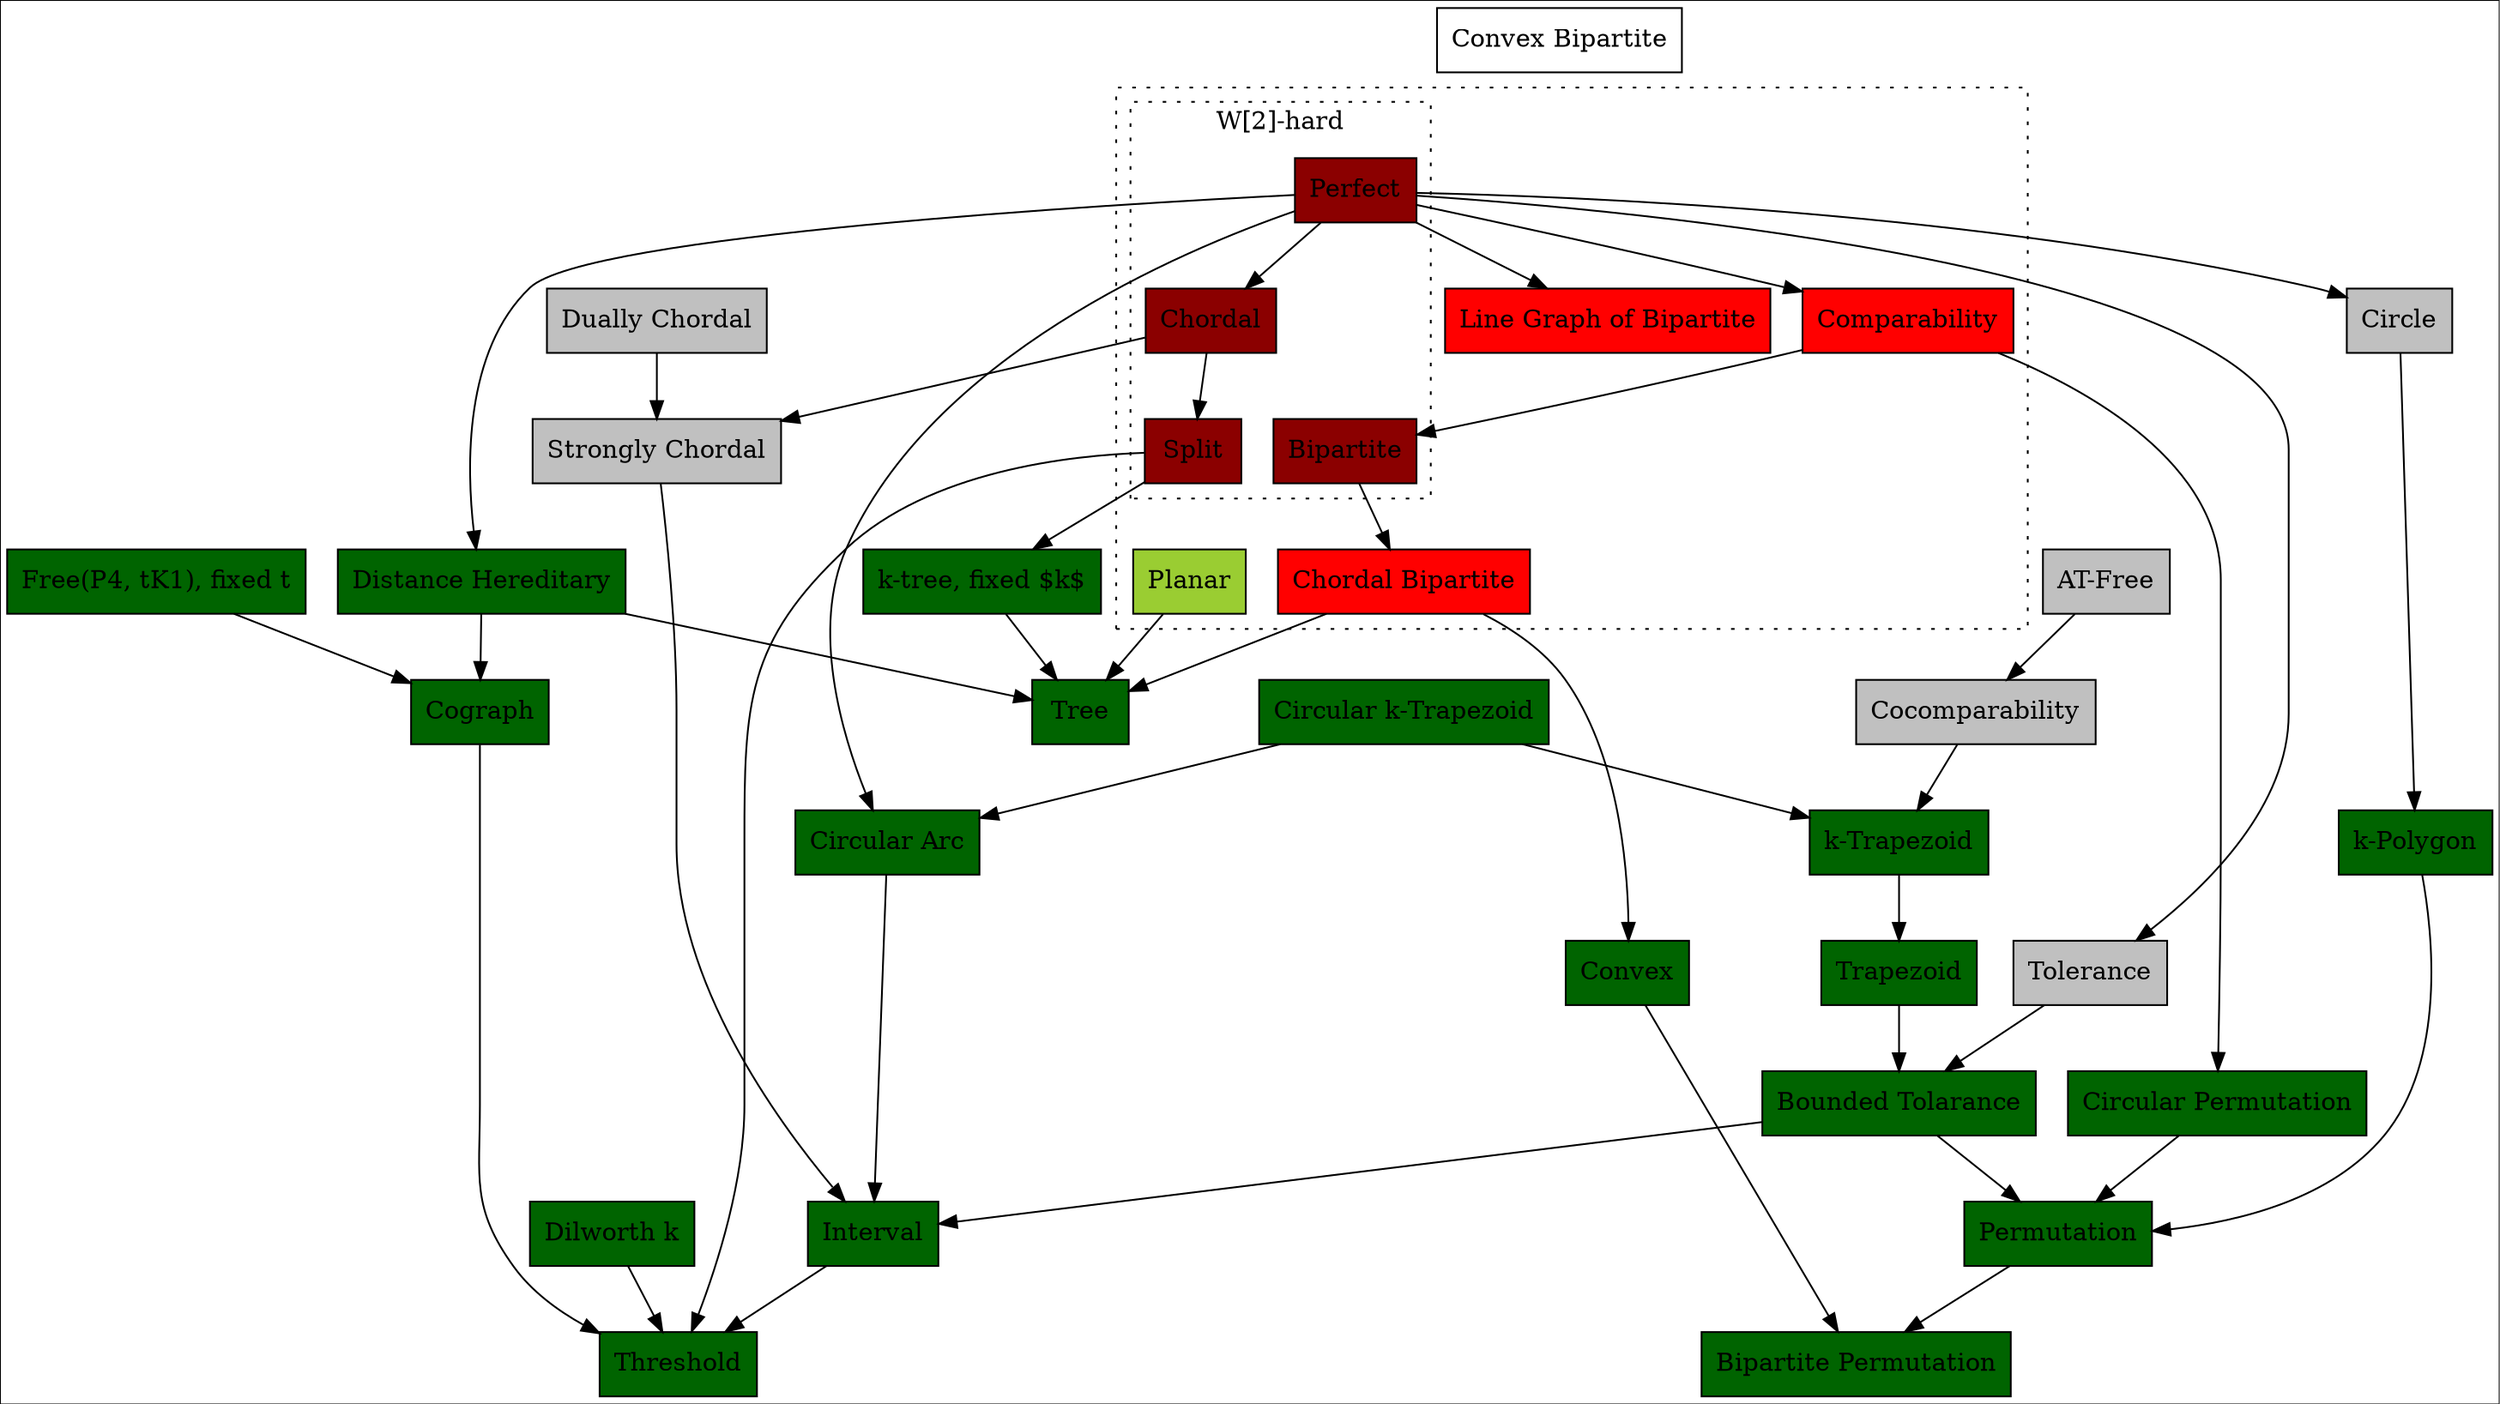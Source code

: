 digraph {
  
  rankdir="TB"
  newrank=true;
  colorscheme="spectral11"
  // Global Layouting
  node [shape=record,style="filled",fillcolor="white"];
 
  "0" [style = invis]

    "0" -> Perfect [style=invis]
    
// NP Complete
  subgraph cluster_npc {
    subgraph cluster_Whard {
        Perfect  [label="Perfect",fillcolor=darkred];
        Split  [label="Split",fillcolor=darkred];
        Chordal [label="Chordal",fillcolor=darkred];
    Bipartite [label="Bipartite",fillcolor=darkred];    
        label="W[2]-hard";
        graph[style=dotted];
    }
    Planar [label="Planar",fillcolor=yellowgreen];
    LOB [label="Line Graph of Bipartite",fillcolor=red];
    ChordalBipartite  [label="Chordal Bipartite",fillcolor=red];
    Comparability  [label="Comparability",fillcolor=red]; 

    graph[style=dotted];
  }
  //  Block  [label="Block"];
    ConvexBipartite  [label="Convex Bipartite"];
  
 // Polytime;
    Interval  [label="Interval",fillcolor=darkgreen];
    CircularArc [label="Circular Arc",fillcolor=darkgreen]; 
    Permutation  [label="Permutation",fillcolor=darkgreen];
    CircularPermutation  [label="Circular Permutation",fillcolor=darkgreen];
    BipartitePermutation  [label="Bipartite Permutation",fillcolor=darkgreen];
    Convex  [label="Convex",fillcolor=darkgreen];
    KPolygon  [label="k-Polygon",fillcolor=darkgreen];
    KTreeFixed [label="k-tree, fixed $k$",fillcolor=darkgreen];
    Cograph  [label="Cograph",fillcolor=darkgreen];  
    Threshold  [label=  "Threshold",fillcolor=darkgreen]; 
    DilworthK  [label="Dilworth k",fillcolor=darkgreen];  
    P4tK1  [label="Free(P4, tK1), fixed t",fillcolor=darkgreen];
    DistanceHereditary  [label="Distance Hereditary",fillcolor=darkgreen];
    KPolygon  [label="k-Polygon",fillcolor=darkgreen];
    BoundedTolerance  [label="Bounded Tolarance",fillcolor=darkgreen];
    Trapezoid  [label="Trapezoid",fillcolor=darkgreen];
    KTrapezoid  [label="k-Trapezoid",fillcolor=darkgreen];
    CircularKTrapezoid  [label="Circular k-Trapezoid",fillcolor=darkgreen];
    Tree  [label="Tree",fillcolor=darkgreen];

 // Unknown
    Tolerance [label="Tolerance",fillcolor="gray",style="filled"];
    ATFree  [label="AT-Free",fillcolor="gray"];
    CComparability  [label="Cocomparability",fillcolor="gray"];
    Tolerance  [label="Tolerance",fillcolor="gray"];
    StronglyChordal  [label="Strongly Chordal",fillcolor="gray"];
    DuallyChordal  [label="Dually Chordal",fillcolor="gray"];
    Circle  [label="Circle",fillcolor="gray"];


    // INSIDE NP and ?
    Perfect -> Chordal
    Perfect -> Comparability
    Perfect -> Tolerance
	Perfect -> Circle
    Perfect -> LOB
    Perfect -> CircularArc
    
    Bipartite -> ChordalBipartite
    Chordal -> Split

    ATFree -> CComparability    

    // INSIDE P
    Permutation -> BipartitePermutation
    Convex -> BipartitePermutation
    
    
    CircularPermutation -> Permutation
    BoundedTolerance -> Permutation
    KPolygon -> Permutation

    Perfect -> DistanceHereditary

    ChordalBipartite -> Convex

    Comparability -> CircularPermutation
    Comparability -> Bipartite
    
    Circle -> KPolygon

    Chordal -> StronglyChordal
    DuallyChordal -> StronglyChordal

    KTrapezoid -> Trapezoid

    CircularKTrapezoid -> KTrapezoid
    CComparability -> KTrapezoid


    Trapezoid -> BoundedTolerance
    Tolerance -> BoundedTolerance

    CircularKTrapezoid -> CircularArc

    CircularArc -> Interval
    StronglyChordal -> Interval
    BoundedTolerance -> Interval

    DistanceHereditary -> Cograph
    P4tK1 -> Cograph

    Cograph -> Threshold
    Split -> Threshold
    Interval -> Threshold
    DilworthK -> Threshold

    Split -> KTreeFixed

    ChordalBipartite -> Tree
    KTreeFixed -> Tree
    DistanceHereditary -> Tree
    Planar -> Tree
    
    ChordalBipartite -> CircularKTrapezoid  [style=invis] 
}
